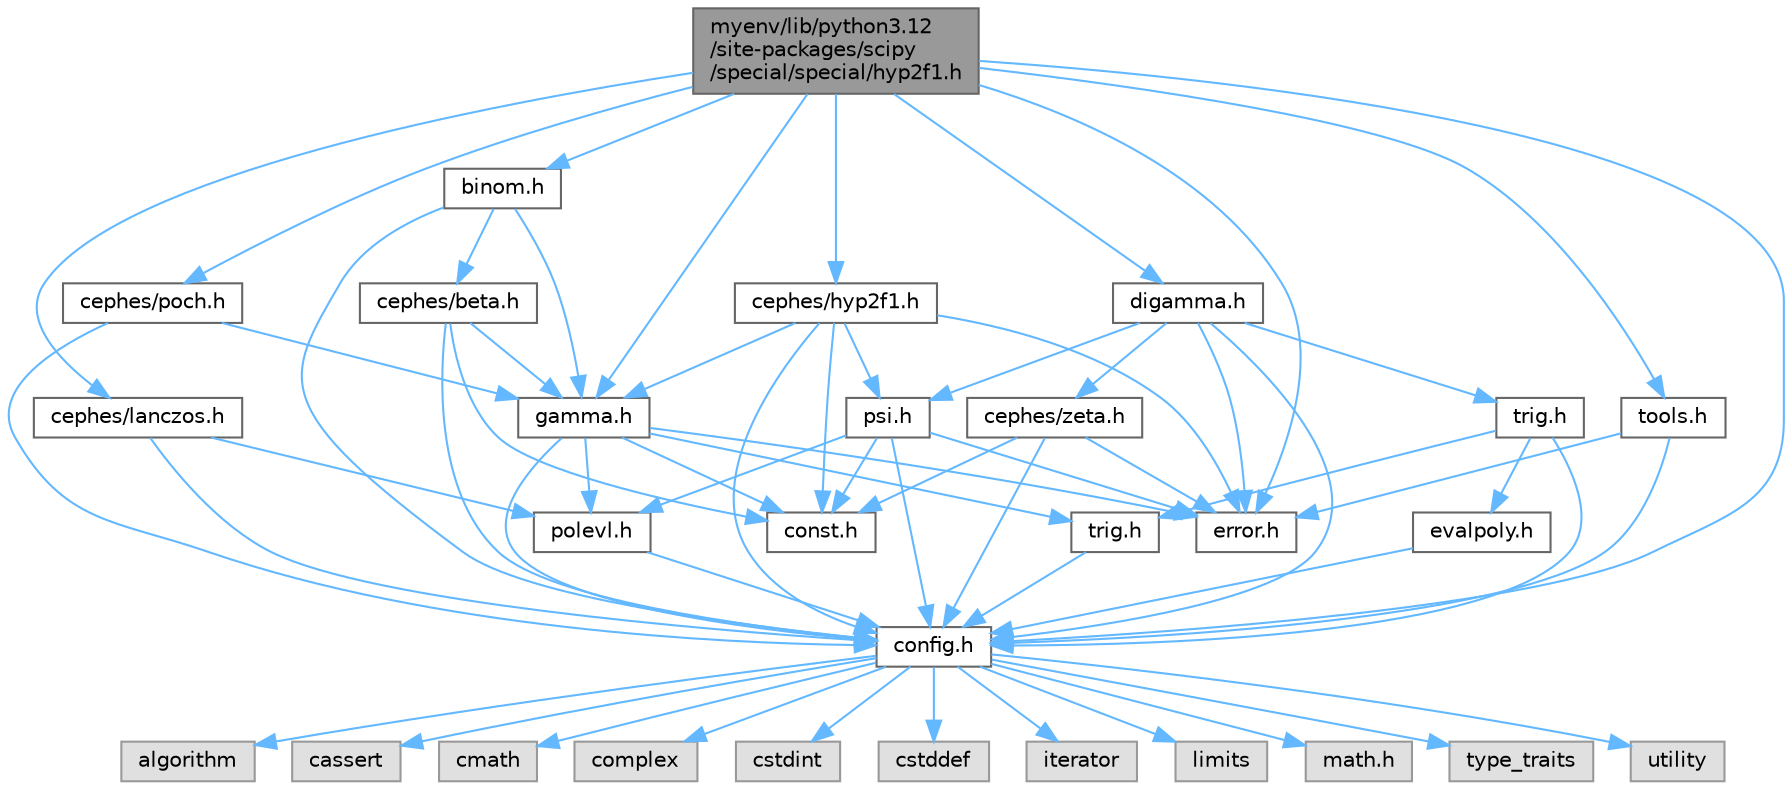 digraph "myenv/lib/python3.12/site-packages/scipy/special/special/hyp2f1.h"
{
 // LATEX_PDF_SIZE
  bgcolor="transparent";
  edge [fontname=Helvetica,fontsize=10,labelfontname=Helvetica,labelfontsize=10];
  node [fontname=Helvetica,fontsize=10,shape=box,height=0.2,width=0.4];
  Node1 [id="Node000001",label="myenv/lib/python3.12\l/site-packages/scipy\l/special/special/hyp2f1.h",height=0.2,width=0.4,color="gray40", fillcolor="grey60", style="filled", fontcolor="black",tooltip=" "];
  Node1 -> Node2 [id="edge1_Node000001_Node000002",color="steelblue1",style="solid",tooltip=" "];
  Node2 [id="Node000002",label="config.h",height=0.2,width=0.4,color="grey40", fillcolor="white", style="filled",URL="$scipy_2special_2special_2config_8h.html",tooltip=" "];
  Node2 -> Node3 [id="edge2_Node000002_Node000003",color="steelblue1",style="solid",tooltip=" "];
  Node3 [id="Node000003",label="algorithm",height=0.2,width=0.4,color="grey60", fillcolor="#E0E0E0", style="filled",tooltip=" "];
  Node2 -> Node4 [id="edge3_Node000002_Node000004",color="steelblue1",style="solid",tooltip=" "];
  Node4 [id="Node000004",label="cassert",height=0.2,width=0.4,color="grey60", fillcolor="#E0E0E0", style="filled",tooltip=" "];
  Node2 -> Node5 [id="edge4_Node000002_Node000005",color="steelblue1",style="solid",tooltip=" "];
  Node5 [id="Node000005",label="cmath",height=0.2,width=0.4,color="grey60", fillcolor="#E0E0E0", style="filled",tooltip=" "];
  Node2 -> Node6 [id="edge5_Node000002_Node000006",color="steelblue1",style="solid",tooltip=" "];
  Node6 [id="Node000006",label="complex",height=0.2,width=0.4,color="grey60", fillcolor="#E0E0E0", style="filled",tooltip=" "];
  Node2 -> Node7 [id="edge6_Node000002_Node000007",color="steelblue1",style="solid",tooltip=" "];
  Node7 [id="Node000007",label="cstdint",height=0.2,width=0.4,color="grey60", fillcolor="#E0E0E0", style="filled",tooltip=" "];
  Node2 -> Node8 [id="edge7_Node000002_Node000008",color="steelblue1",style="solid",tooltip=" "];
  Node8 [id="Node000008",label="cstddef",height=0.2,width=0.4,color="grey60", fillcolor="#E0E0E0", style="filled",tooltip=" "];
  Node2 -> Node9 [id="edge8_Node000002_Node000009",color="steelblue1",style="solid",tooltip=" "];
  Node9 [id="Node000009",label="iterator",height=0.2,width=0.4,color="grey60", fillcolor="#E0E0E0", style="filled",tooltip=" "];
  Node2 -> Node10 [id="edge9_Node000002_Node000010",color="steelblue1",style="solid",tooltip=" "];
  Node10 [id="Node000010",label="limits",height=0.2,width=0.4,color="grey60", fillcolor="#E0E0E0", style="filled",tooltip=" "];
  Node2 -> Node11 [id="edge10_Node000002_Node000011",color="steelblue1",style="solid",tooltip=" "];
  Node11 [id="Node000011",label="math.h",height=0.2,width=0.4,color="grey60", fillcolor="#E0E0E0", style="filled",tooltip=" "];
  Node2 -> Node12 [id="edge11_Node000002_Node000012",color="steelblue1",style="solid",tooltip=" "];
  Node12 [id="Node000012",label="type_traits",height=0.2,width=0.4,color="grey60", fillcolor="#E0E0E0", style="filled",tooltip=" "];
  Node2 -> Node13 [id="edge12_Node000002_Node000013",color="steelblue1",style="solid",tooltip=" "];
  Node13 [id="Node000013",label="utility",height=0.2,width=0.4,color="grey60", fillcolor="#E0E0E0", style="filled",tooltip=" "];
  Node1 -> Node14 [id="edge13_Node000001_Node000014",color="steelblue1",style="solid",tooltip=" "];
  Node14 [id="Node000014",label="error.h",height=0.2,width=0.4,color="grey40", fillcolor="white", style="filled",URL="$error_8h.html",tooltip=" "];
  Node1 -> Node15 [id="edge14_Node000001_Node000015",color="steelblue1",style="solid",tooltip=" "];
  Node15 [id="Node000015",label="tools.h",height=0.2,width=0.4,color="grey40", fillcolor="white", style="filled",URL="$tools_8h.html",tooltip=" "];
  Node15 -> Node2 [id="edge15_Node000015_Node000002",color="steelblue1",style="solid",tooltip=" "];
  Node15 -> Node14 [id="edge16_Node000015_Node000014",color="steelblue1",style="solid",tooltip=" "];
  Node1 -> Node16 [id="edge17_Node000001_Node000016",color="steelblue1",style="solid",tooltip=" "];
  Node16 [id="Node000016",label="binom.h",height=0.2,width=0.4,color="grey40", fillcolor="white", style="filled",URL="$binom_8h.html",tooltip=" "];
  Node16 -> Node2 [id="edge18_Node000016_Node000002",color="steelblue1",style="solid",tooltip=" "];
  Node16 -> Node17 [id="edge19_Node000016_Node000017",color="steelblue1",style="solid",tooltip=" "];
  Node17 [id="Node000017",label="cephes/beta.h",height=0.2,width=0.4,color="grey40", fillcolor="white", style="filled",URL="$beta_8h.html",tooltip=" "];
  Node17 -> Node2 [id="edge20_Node000017_Node000002",color="steelblue1",style="solid",tooltip=" "];
  Node17 -> Node18 [id="edge21_Node000017_Node000018",color="steelblue1",style="solid",tooltip=" "];
  Node18 [id="Node000018",label="const.h",height=0.2,width=0.4,color="grey40", fillcolor="white", style="filled",URL="$const_8h.html",tooltip=" "];
  Node17 -> Node19 [id="edge22_Node000017_Node000019",color="steelblue1",style="solid",tooltip=" "];
  Node19 [id="Node000019",label="gamma.h",height=0.2,width=0.4,color="grey40", fillcolor="white", style="filled",URL="$gamma_8h.html",tooltip=" "];
  Node19 -> Node2 [id="edge23_Node000019_Node000002",color="steelblue1",style="solid",tooltip=" "];
  Node19 -> Node14 [id="edge24_Node000019_Node000014",color="steelblue1",style="solid",tooltip=" "];
  Node19 -> Node18 [id="edge25_Node000019_Node000018",color="steelblue1",style="solid",tooltip=" "];
  Node19 -> Node20 [id="edge26_Node000019_Node000020",color="steelblue1",style="solid",tooltip=" "];
  Node20 [id="Node000020",label="polevl.h",height=0.2,width=0.4,color="grey40", fillcolor="white", style="filled",URL="$polevl_8h.html",tooltip=" "];
  Node20 -> Node2 [id="edge27_Node000020_Node000002",color="steelblue1",style="solid",tooltip=" "];
  Node19 -> Node21 [id="edge28_Node000019_Node000021",color="steelblue1",style="solid",tooltip=" "];
  Node21 [id="Node000021",label="trig.h",height=0.2,width=0.4,color="grey40", fillcolor="white", style="filled",URL="$cephes_2trig_8h.html",tooltip=" "];
  Node21 -> Node2 [id="edge29_Node000021_Node000002",color="steelblue1",style="solid",tooltip=" "];
  Node16 -> Node19 [id="edge30_Node000016_Node000019",color="steelblue1",style="solid",tooltip=" "];
  Node1 -> Node19 [id="edge31_Node000001_Node000019",color="steelblue1",style="solid",tooltip=" "];
  Node1 -> Node22 [id="edge32_Node000001_Node000022",color="steelblue1",style="solid",tooltip=" "];
  Node22 [id="Node000022",label="cephes/lanczos.h",height=0.2,width=0.4,color="grey40", fillcolor="white", style="filled",URL="$lanczos_8h.html",tooltip=" "];
  Node22 -> Node2 [id="edge33_Node000022_Node000002",color="steelblue1",style="solid",tooltip=" "];
  Node22 -> Node20 [id="edge34_Node000022_Node000020",color="steelblue1",style="solid",tooltip=" "];
  Node1 -> Node23 [id="edge35_Node000001_Node000023",color="steelblue1",style="solid",tooltip=" "];
  Node23 [id="Node000023",label="cephes/poch.h",height=0.2,width=0.4,color="grey40", fillcolor="white", style="filled",URL="$poch_8h.html",tooltip=" "];
  Node23 -> Node2 [id="edge36_Node000023_Node000002",color="steelblue1",style="solid",tooltip=" "];
  Node23 -> Node19 [id="edge37_Node000023_Node000019",color="steelblue1",style="solid",tooltip=" "];
  Node1 -> Node24 [id="edge38_Node000001_Node000024",color="steelblue1",style="solid",tooltip=" "];
  Node24 [id="Node000024",label="cephes/hyp2f1.h",height=0.2,width=0.4,color="grey40", fillcolor="white", style="filled",URL="$cephes_2hyp2f1_8h.html",tooltip=" "];
  Node24 -> Node2 [id="edge39_Node000024_Node000002",color="steelblue1",style="solid",tooltip=" "];
  Node24 -> Node14 [id="edge40_Node000024_Node000014",color="steelblue1",style="solid",tooltip=" "];
  Node24 -> Node18 [id="edge41_Node000024_Node000018",color="steelblue1",style="solid",tooltip=" "];
  Node24 -> Node19 [id="edge42_Node000024_Node000019",color="steelblue1",style="solid",tooltip=" "];
  Node24 -> Node25 [id="edge43_Node000024_Node000025",color="steelblue1",style="solid",tooltip=" "];
  Node25 [id="Node000025",label="psi.h",height=0.2,width=0.4,color="grey40", fillcolor="white", style="filled",URL="$psi_8h.html",tooltip=" "];
  Node25 -> Node2 [id="edge44_Node000025_Node000002",color="steelblue1",style="solid",tooltip=" "];
  Node25 -> Node14 [id="edge45_Node000025_Node000014",color="steelblue1",style="solid",tooltip=" "];
  Node25 -> Node18 [id="edge46_Node000025_Node000018",color="steelblue1",style="solid",tooltip=" "];
  Node25 -> Node20 [id="edge47_Node000025_Node000020",color="steelblue1",style="solid",tooltip=" "];
  Node1 -> Node26 [id="edge48_Node000001_Node000026",color="steelblue1",style="solid",tooltip=" "];
  Node26 [id="Node000026",label="digamma.h",height=0.2,width=0.4,color="grey40", fillcolor="white", style="filled",URL="$digamma_8h.html",tooltip=" "];
  Node26 -> Node25 [id="edge49_Node000026_Node000025",color="steelblue1",style="solid",tooltip=" "];
  Node26 -> Node27 [id="edge50_Node000026_Node000027",color="steelblue1",style="solid",tooltip=" "];
  Node27 [id="Node000027",label="cephes/zeta.h",height=0.2,width=0.4,color="grey40", fillcolor="white", style="filled",URL="$zeta_8h.html",tooltip=" "];
  Node27 -> Node2 [id="edge51_Node000027_Node000002",color="steelblue1",style="solid",tooltip=" "];
  Node27 -> Node14 [id="edge52_Node000027_Node000014",color="steelblue1",style="solid",tooltip=" "];
  Node27 -> Node18 [id="edge53_Node000027_Node000018",color="steelblue1",style="solid",tooltip=" "];
  Node26 -> Node2 [id="edge54_Node000026_Node000002",color="steelblue1",style="solid",tooltip=" "];
  Node26 -> Node14 [id="edge55_Node000026_Node000014",color="steelblue1",style="solid",tooltip=" "];
  Node26 -> Node28 [id="edge56_Node000026_Node000028",color="steelblue1",style="solid",tooltip=" "];
  Node28 [id="Node000028",label="trig.h",height=0.2,width=0.4,color="grey40", fillcolor="white", style="filled",URL="$trig_8h.html",tooltip=" "];
  Node28 -> Node21 [id="edge57_Node000028_Node000021",color="steelblue1",style="solid",tooltip=" "];
  Node28 -> Node2 [id="edge58_Node000028_Node000002",color="steelblue1",style="solid",tooltip=" "];
  Node28 -> Node29 [id="edge59_Node000028_Node000029",color="steelblue1",style="solid",tooltip=" "];
  Node29 [id="Node000029",label="evalpoly.h",height=0.2,width=0.4,color="grey40", fillcolor="white", style="filled",URL="$evalpoly_8h.html",tooltip=" "];
  Node29 -> Node2 [id="edge60_Node000029_Node000002",color="steelblue1",style="solid",tooltip=" "];
}
